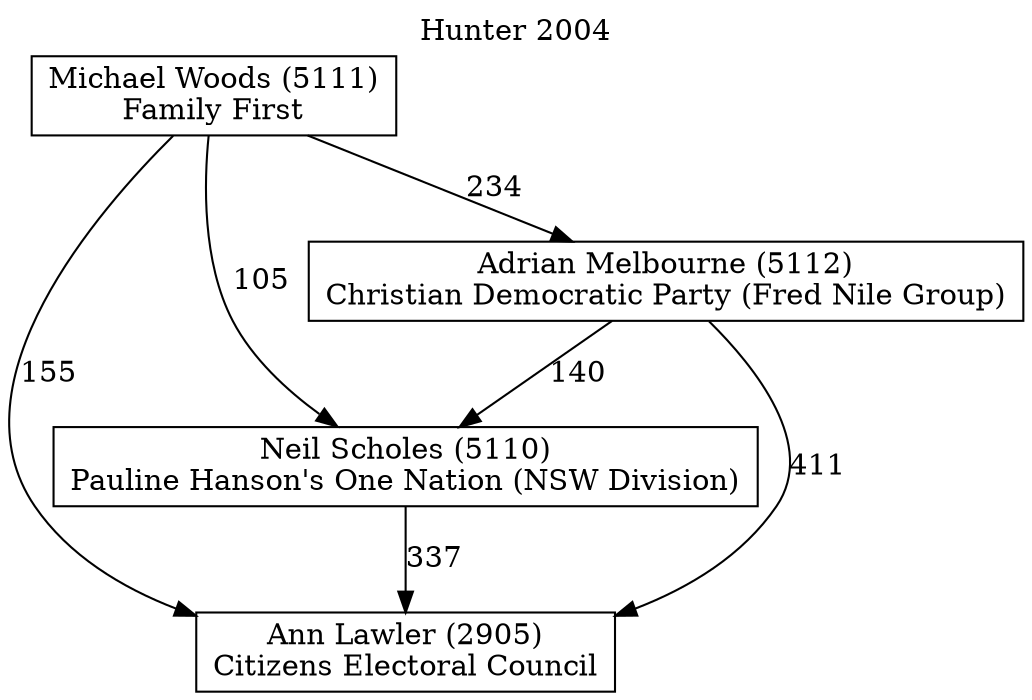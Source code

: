 // House preference flow
digraph "Ann Lawler (2905)_Hunter_2004" {
	graph [label="Hunter 2004" labelloc=t mclimit=2]
	node [shape=box]
	"Ann Lawler (2905)" [label="Ann Lawler (2905)
Citizens Electoral Council"]
	"Neil Scholes (5110)" [label="Neil Scholes (5110)
Pauline Hanson's One Nation (NSW Division)"]
	"Adrian Melbourne (5112)" [label="Adrian Melbourne (5112)
Christian Democratic Party (Fred Nile Group)"]
	"Michael Woods (5111)" [label="Michael Woods (5111)
Family First"]
	"Neil Scholes (5110)" -> "Ann Lawler (2905)" [label=337]
	"Adrian Melbourne (5112)" -> "Neil Scholes (5110)" [label=140]
	"Michael Woods (5111)" -> "Adrian Melbourne (5112)" [label=234]
	"Adrian Melbourne (5112)" -> "Ann Lawler (2905)" [label=411]
	"Michael Woods (5111)" -> "Ann Lawler (2905)" [label=155]
	"Michael Woods (5111)" -> "Neil Scholes (5110)" [label=105]
}
